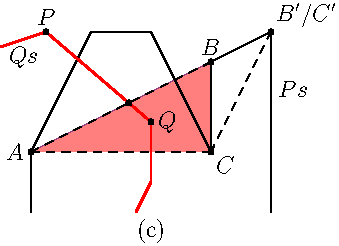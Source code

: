 unitsize(30);

path pathOfPolyseg(pair[] ps) {
  path polyseg;
  for (pair p:ps) {
    polyseg = polyseg -- p;
  }
  return polyseg;
}

pair[] ps = {(0,1),(0,2),(1,4),(2,4),(3,2),(3,3.5)};
pair[] qs = {(-0.5,3.75),(0.25,4),(2,2.5),(2,1.5),(1.75,1)};

ps.push(extension(ps[1],ps[5],(4,0),(4,1)));
ps.push((4,1));

void base() {
  // dot("$P_1$",ps[1],NW);
  // dot("$P_2$",ps[2],NW);
  // dot("$P_3$",ps[3],N);
  // dot("$P_4$",ps[4],SE);
  // dot("$P_5$",ps[5],NW);
  // dot("$P_6$",ps[6],NE);
  dot("$A$",ps[1],W);
  label("$Ps$",pathOfPolyseg(ps[5:]),E);
  label("$Qs$",pathOfPolyseg(qs[:2]),S);  
}

void addTris(int i,pen triP) {  
  fill(ps[1]--ps[i]--ps[i+1]--cycle,p=triP+opacity(0.5,blend="Luminosity"));
}

void twoTris(int i) {
  addTris(i,red);
  addTris(i+1,blue);
}

//fill(pathOfPolyseg(ps)--cycle,p=green);
twoTris(2);
draw(pathOfPolyseg(ps));
draw(ps[1]--ps[3],p=dashed);
draw(ps[1]--ps[4],p=dashed);
dot("$C$",ps[2],N);
dot("$B$",ps[3],NE);
dot("$C'$",ps[4],SE);
base();
label("(a)",ps[0]--ps[ps.length-1]);
draw(pathOfPolyseg(qs),p=red+1);
dot(intersectionpoints(ps[1]--ps[3],pathOfPolyseg(qs)),p=black+3);
dot("$P$",qs[1],N);
dot("$Q$",qs[2],E);

shipout(prefix="ChangeTriangle1",format="pdf");

picture pic;
currentpicture = pic;
unitsize(30);
twoTris(3);
draw(pathOfPolyseg(ps));
draw(ps[1]--ps[3],p=dashed);
draw(ps[1]--ps[5],p=dashed);
draw(ps[1]--ps[4],p=dashed);
base();
dot("$C$",ps[3],NE);
dot("$B$",ps[4],SE);
dot("$C'$",ps[5],N);
label("(b)",ps[0]--ps[ps.length-1]);
draw(pathOfPolyseg(qs),p=red+1);
dot(intersectionpoints(ps[1]--ps[4],pathOfPolyseg(qs))[0]);
dot("$P$",qs[2],E);
dot("$Q$",qs[3],E);
shipout(prefix="ChangeTriangle2",format="pdf");

picture pic;
currentpicture = pic;
unitsize(30);
twoTris(4);
draw(pathOfPolyseg(ps));
draw(ps[1]--ps[4],p=dashed);
draw(ps[1]--ps[5],p=dashed);
draw(ps[4]--ps[6],p=dashed);
base();
dot("$C$",ps[4],SE);
dot("$B$",ps[5],N);
dot("$B'$/$C'$",ps[6],NE);
label("(c)",ps[0]--ps[ps.length-1]);
draw(pathOfPolyseg(qs),p=red+1);
draw(intersectionpoints(ps[1]--ps[5],pathOfPolyseg(qs)),p=black+3);
dot("$P$",qs[1],N);
dot("$Q$",qs[2],E);
shipout(prefix="ChangeTriangle3",format="pdf");


